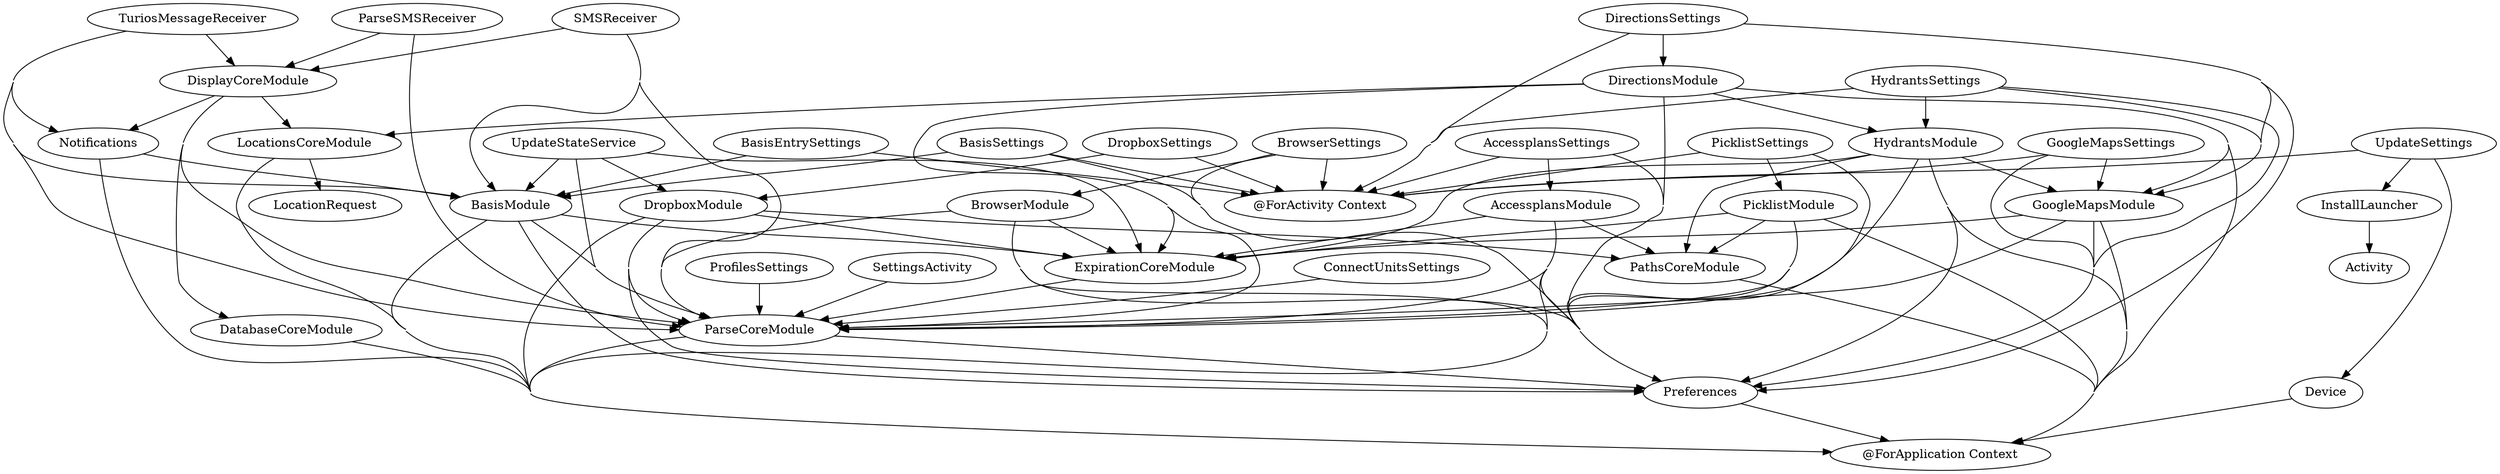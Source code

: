 digraph G1 {
  concentrate = true;
  AccessplansModule -> ExpirationCoreModule;
  AccessplansModule -> ParseCoreModule;
  AccessplansModule -> PathsCoreModule;
  AccessplansModule -> Preferences;
  n2 [label="@ForApplication Context"];
  AccessplansModule -> n2;
  AccessplansSettings -> AccessplansModule;
  AccessplansSettings -> Preferences;
  n3 [label="@ForActivity Context"];
  AccessplansSettings -> n3;
  BasisEntrySettings -> BasisModule;
  BasisEntrySettings -> n3;
  BasisModule -> ExpirationCoreModule;
  BasisModule -> ParseCoreModule;
  BasisModule -> Preferences;
  BasisModule -> n2;
  BasisSettings -> BasisModule;
  BasisSettings -> Preferences;
  BasisSettings -> n3;
  BrowserModule -> ExpirationCoreModule;
  BrowserModule -> ParseCoreModule;
  BrowserModule -> Preferences;
  BrowserModule -> n2;
  BrowserSettings -> BrowserModule;
  BrowserSettings -> Preferences;
  BrowserSettings -> n3;
  ConnectUnitsSettings -> ParseCoreModule;
  DatabaseCoreModule -> n2;
  Device -> n2;
  DirectionsModule -> ExpirationCoreModule;
  DirectionsModule -> LocationsCoreModule;
  DirectionsModule -> ParseCoreModule;
  DirectionsModule -> GoogleMapsModule;
  DirectionsModule -> HydrantsModule;
  DirectionsModule -> Preferences;
  DirectionsModule -> n2;
  DirectionsSettings -> DirectionsModule;
  DirectionsSettings -> GoogleMapsModule;
  DirectionsSettings -> Preferences;
  DirectionsSettings -> n3;
  DisplayCoreModule -> DatabaseCoreModule;
  DisplayCoreModule -> LocationsCoreModule;
  DisplayCoreModule -> ParseCoreModule;
  DisplayCoreModule -> Notifications;
  DropboxModule -> ExpirationCoreModule;
  DropboxModule -> ParseCoreModule;
  DropboxModule -> PathsCoreModule;
  DropboxModule -> Preferences;
  DropboxModule -> n2;
  DropboxSettings -> DropboxModule;
  DropboxSettings -> n3;
  ExpirationCoreModule -> ParseCoreModule;
  GoogleMapsModule -> ExpirationCoreModule;
  GoogleMapsModule -> ParseCoreModule;
  GoogleMapsModule -> Preferences;
  GoogleMapsModule -> n2;
  GoogleMapsSettings -> GoogleMapsModule;
  GoogleMapsSettings -> Preferences;
  GoogleMapsSettings -> n3;
  HydrantsModule -> ExpirationCoreModule;
  HydrantsModule -> ParseCoreModule;
  HydrantsModule -> PathsCoreModule;
  HydrantsModule -> GoogleMapsModule;
  HydrantsModule -> Preferences;
  HydrantsModule -> n2;
  HydrantsSettings -> GoogleMapsModule;
  HydrantsSettings -> HydrantsModule;
  HydrantsSettings -> Preferences;
  HydrantsSettings -> n3;
  InstallLauncher -> Activity;
  LocationsCoreModule -> n2;
  LocationsCoreModule -> LocationRequest;
  Notifications -> BasisModule;
  Notifications -> n2;
  ParseCoreModule -> Preferences;
  ParseCoreModule -> n2;
  ParseSMSReceiver -> DisplayCoreModule;
  ParseSMSReceiver -> ParseCoreModule;
  PathsCoreModule -> n2;
  PicklistModule -> ExpirationCoreModule;
  PicklistModule -> ParseCoreModule;
  PicklistModule -> PathsCoreModule;
  PicklistModule -> Preferences;
  PicklistModule -> n2;
  PicklistSettings -> PicklistModule;
  PicklistSettings -> Preferences;
  PicklistSettings -> n3;
  Preferences -> n2;
  ProfilesSettings -> ParseCoreModule;
  SMSReceiver -> DisplayCoreModule;
  SMSReceiver -> ParseCoreModule;
  SMSReceiver -> BasisModule;
  SettingsActivity -> ParseCoreModule;
  TuriosMessageReceiver -> DisplayCoreModule;
  TuriosMessageReceiver -> ParseCoreModule;
  TuriosMessageReceiver -> BasisModule;
  TuriosMessageReceiver -> Notifications;
  UpdateSettings -> n3;
  UpdateSettings -> InstallLauncher;
  UpdateSettings -> Device;
  UpdateStateService -> ExpirationCoreModule;
  UpdateStateService -> ParseCoreModule;
  UpdateStateService -> BasisModule;
  UpdateStateService -> DropboxModule;
}
